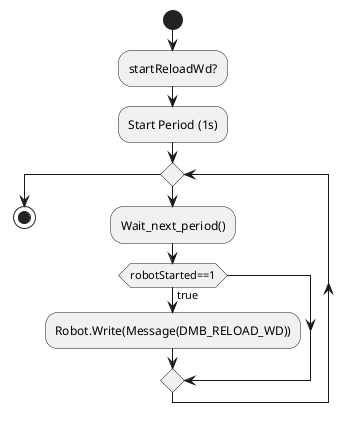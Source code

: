 @startuml
skinparam monochrome true

start

:startReloadWd?;

:Start Period (1s);

while ()
  :Wait_next_period();
  if(robotStarted==1) then (true)
  :Robot.Write(Message(DMB_RELOAD_WD));
  endif 
endwhile


stop
@enduml
